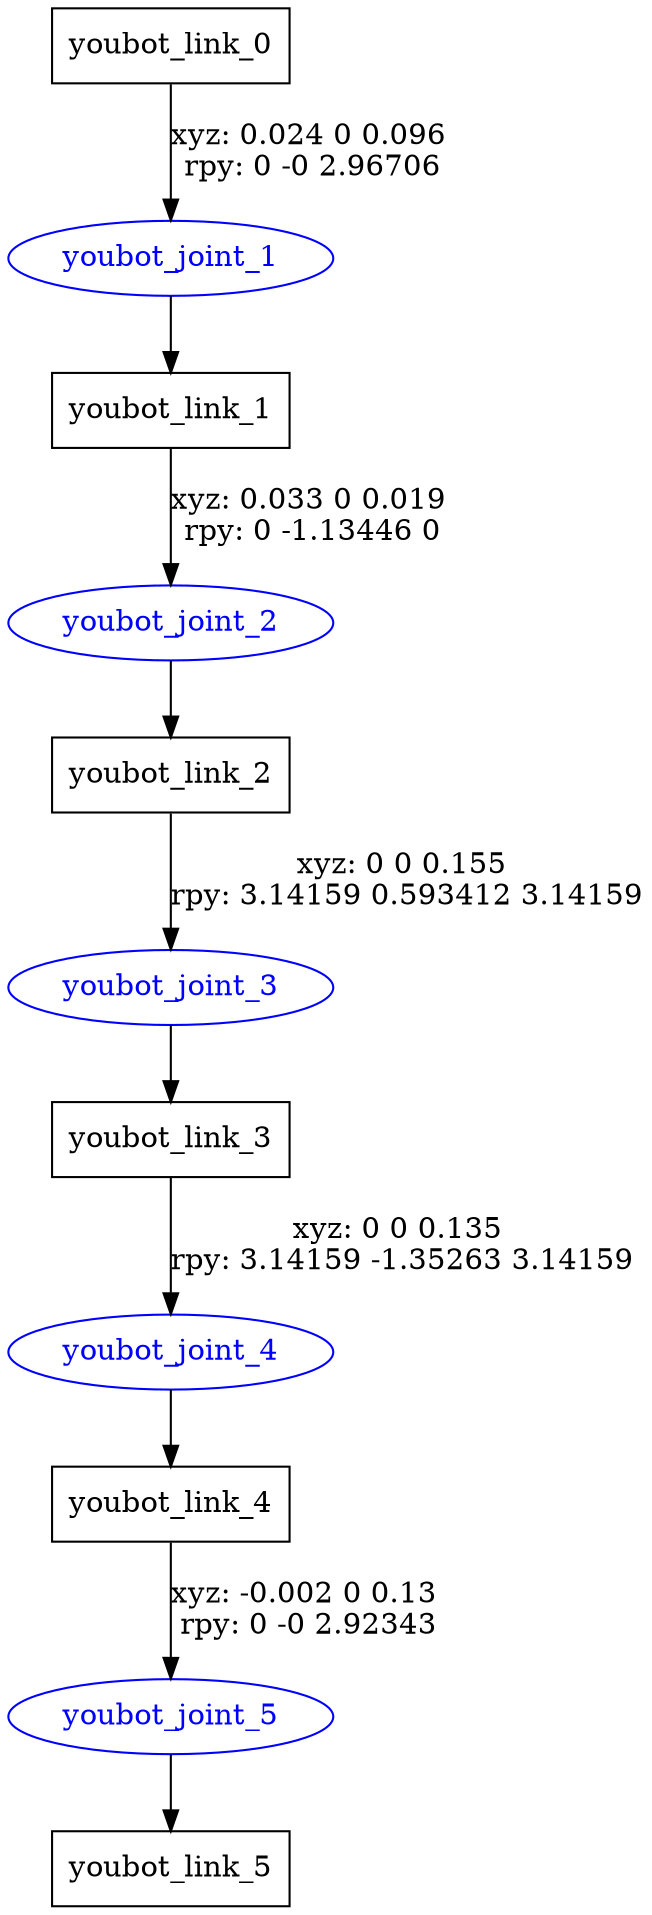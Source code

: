 digraph G {
node [shape=box];
"youbot_link_0" [label="youbot_link_0"];
"youbot_link_1" [label="youbot_link_1"];
"youbot_link_2" [label="youbot_link_2"];
"youbot_link_3" [label="youbot_link_3"];
"youbot_link_4" [label="youbot_link_4"];
"youbot_link_5" [label="youbot_link_5"];
node [shape=ellipse, color=blue, fontcolor=blue];
"youbot_link_0" -> "youbot_joint_1" [label="xyz: 0.024 0 0.096 \nrpy: 0 -0 2.96706"]
"youbot_joint_1" -> "youbot_link_1"
"youbot_link_1" -> "youbot_joint_2" [label="xyz: 0.033 0 0.019 \nrpy: 0 -1.13446 0"]
"youbot_joint_2" -> "youbot_link_2"
"youbot_link_2" -> "youbot_joint_3" [label="xyz: 0 0 0.155 \nrpy: 3.14159 0.593412 3.14159"]
"youbot_joint_3" -> "youbot_link_3"
"youbot_link_3" -> "youbot_joint_4" [label="xyz: 0 0 0.135 \nrpy: 3.14159 -1.35263 3.14159"]
"youbot_joint_4" -> "youbot_link_4"
"youbot_link_4" -> "youbot_joint_5" [label="xyz: -0.002 0 0.13 \nrpy: 0 -0 2.92343"]
"youbot_joint_5" -> "youbot_link_5"
}
